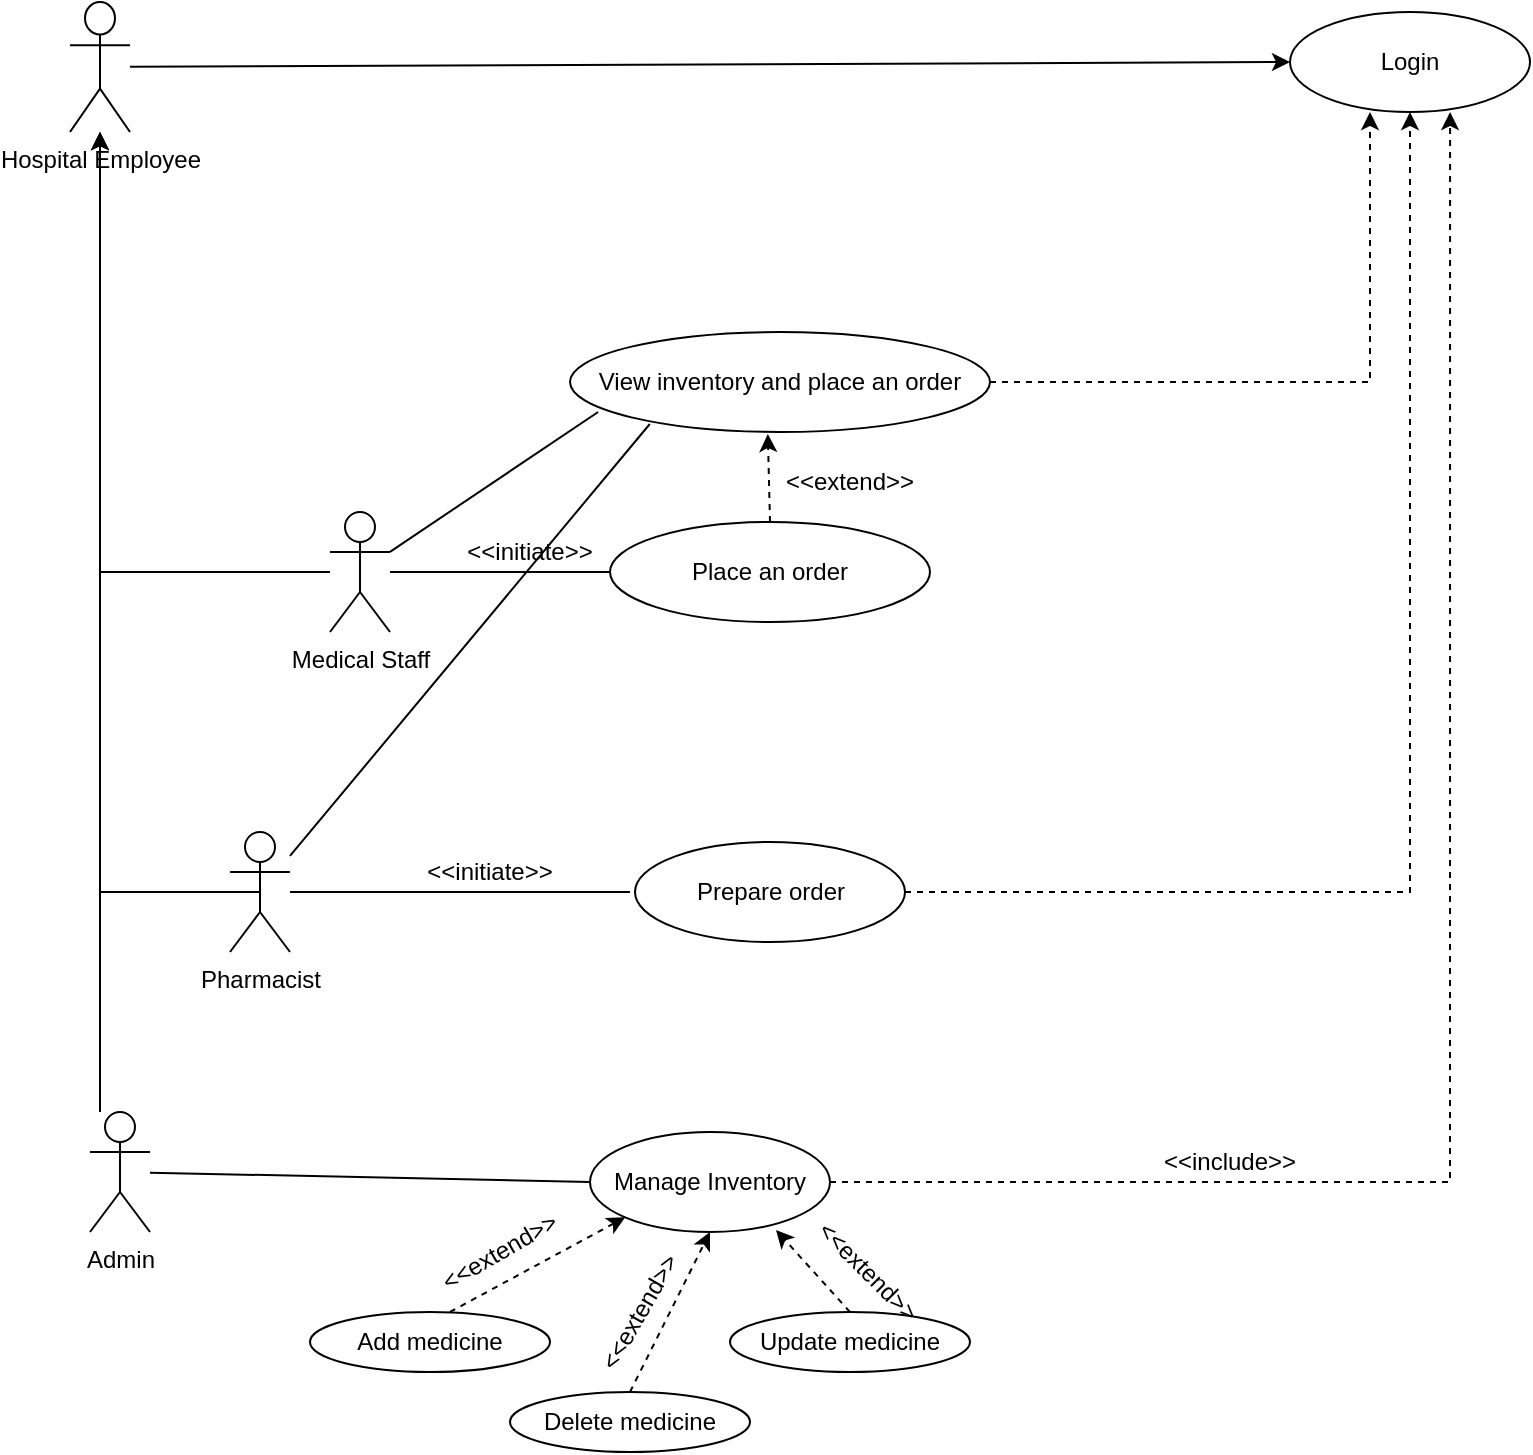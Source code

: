 <mxfile version="26.0.16">
  <diagram name="Page-1" id="QJUo7WGVNyMiPiD9LeT2">
    <mxGraphModel dx="1666" dy="747" grid="1" gridSize="10" guides="1" tooltips="1" connect="1" arrows="1" fold="1" page="1" pageScale="1" pageWidth="827" pageHeight="1169" math="0" shadow="0">
      <root>
        <mxCell id="0" />
        <mxCell id="1" parent="0" />
        <mxCell id="42ZJ0bWnLmmdnSFyyvJJ-1" value="Login" style="ellipse;whiteSpace=wrap;html=1;" vertex="1" parent="1">
          <mxGeometry x="660" y="50" width="120" height="50" as="geometry" />
        </mxCell>
        <mxCell id="42ZJ0bWnLmmdnSFyyvJJ-2" value="Hospital Employee&lt;div&gt;&lt;br&gt;&lt;/div&gt;" style="shape=umlActor;verticalLabelPosition=bottom;verticalAlign=top;html=1;outlineConnect=0;" vertex="1" parent="1">
          <mxGeometry x="50" y="45" width="30" height="65" as="geometry" />
        </mxCell>
        <mxCell id="42ZJ0bWnLmmdnSFyyvJJ-6" style="edgeStyle=orthogonalEdgeStyle;rounded=0;orthogonalLoop=1;jettySize=auto;html=1;" edge="1" parent="1" source="42ZJ0bWnLmmdnSFyyvJJ-5" target="42ZJ0bWnLmmdnSFyyvJJ-2">
          <mxGeometry relative="1" as="geometry">
            <Array as="points">
              <mxPoint x="65" y="510" />
              <mxPoint x="65" y="510" />
            </Array>
          </mxGeometry>
        </mxCell>
        <mxCell id="42ZJ0bWnLmmdnSFyyvJJ-5" value="Admin&lt;div&gt;&lt;br&gt;&lt;/div&gt;" style="shape=umlActor;verticalLabelPosition=bottom;verticalAlign=top;html=1;outlineConnect=0;" vertex="1" parent="1">
          <mxGeometry x="60" y="600" width="30" height="60" as="geometry" />
        </mxCell>
        <mxCell id="42ZJ0bWnLmmdnSFyyvJJ-9" style="edgeStyle=orthogonalEdgeStyle;rounded=0;orthogonalLoop=1;jettySize=auto;html=1;" edge="1" parent="1" source="42ZJ0bWnLmmdnSFyyvJJ-7" target="42ZJ0bWnLmmdnSFyyvJJ-2">
          <mxGeometry relative="1" as="geometry" />
        </mxCell>
        <mxCell id="42ZJ0bWnLmmdnSFyyvJJ-7" value="Medical Staff&lt;div&gt;&lt;br&gt;&lt;/div&gt;" style="shape=umlActor;verticalLabelPosition=bottom;verticalAlign=top;html=1;outlineConnect=0;" vertex="1" parent="1">
          <mxGeometry x="180" y="300" width="30" height="60" as="geometry" />
        </mxCell>
        <mxCell id="42ZJ0bWnLmmdnSFyyvJJ-14" style="edgeStyle=orthogonalEdgeStyle;rounded=0;orthogonalLoop=1;jettySize=auto;html=1;exitX=0.5;exitY=0.5;exitDx=0;exitDy=0;exitPerimeter=0;" edge="1" parent="1" source="42ZJ0bWnLmmdnSFyyvJJ-13" target="42ZJ0bWnLmmdnSFyyvJJ-2">
          <mxGeometry relative="1" as="geometry" />
        </mxCell>
        <mxCell id="42ZJ0bWnLmmdnSFyyvJJ-13" value="Pharmacist" style="shape=umlActor;verticalLabelPosition=bottom;verticalAlign=top;html=1;outlineConnect=0;" vertex="1" parent="1">
          <mxGeometry x="130" y="460" width="30" height="60" as="geometry" />
        </mxCell>
        <mxCell id="42ZJ0bWnLmmdnSFyyvJJ-17" value="Manage Inventory" style="ellipse;whiteSpace=wrap;html=1;" vertex="1" parent="1">
          <mxGeometry x="310" y="610" width="120" height="50" as="geometry" />
        </mxCell>
        <mxCell id="42ZJ0bWnLmmdnSFyyvJJ-18" value="" style="endArrow=none;html=1;rounded=0;entryX=0;entryY=0.5;entryDx=0;entryDy=0;" edge="1" parent="1" source="42ZJ0bWnLmmdnSFyyvJJ-5" target="42ZJ0bWnLmmdnSFyyvJJ-17">
          <mxGeometry width="50" height="50" relative="1" as="geometry">
            <mxPoint x="390" y="410" as="sourcePoint" />
            <mxPoint x="440" y="360" as="targetPoint" />
          </mxGeometry>
        </mxCell>
        <mxCell id="42ZJ0bWnLmmdnSFyyvJJ-19" value="Add medicine" style="ellipse;whiteSpace=wrap;html=1;" vertex="1" parent="1">
          <mxGeometry x="170" y="700" width="120" height="30" as="geometry" />
        </mxCell>
        <mxCell id="42ZJ0bWnLmmdnSFyyvJJ-20" value="Delete medicine" style="ellipse;whiteSpace=wrap;html=1;" vertex="1" parent="1">
          <mxGeometry x="270" y="740" width="120" height="30" as="geometry" />
        </mxCell>
        <mxCell id="42ZJ0bWnLmmdnSFyyvJJ-22" value="Update medicine" style="ellipse;whiteSpace=wrap;html=1;" vertex="1" parent="1">
          <mxGeometry x="380" y="700" width="120" height="30" as="geometry" />
        </mxCell>
        <mxCell id="42ZJ0bWnLmmdnSFyyvJJ-23" value="" style="html=1;labelBackgroundColor=#ffffff;startArrow=none;startFill=0;startSize=6;endArrow=classic;endFill=1;endSize=6;jettySize=auto;orthogonalLoop=1;strokeWidth=1;dashed=1;fontSize=14;rounded=0;exitX=0.583;exitY=0;exitDx=0;exitDy=0;exitPerimeter=0;entryX=0;entryY=1;entryDx=0;entryDy=0;" edge="1" parent="1" source="42ZJ0bWnLmmdnSFyyvJJ-19" target="42ZJ0bWnLmmdnSFyyvJJ-17">
          <mxGeometry width="60" height="60" relative="1" as="geometry">
            <mxPoint x="380" y="560" as="sourcePoint" />
            <mxPoint x="440" y="500" as="targetPoint" />
          </mxGeometry>
        </mxCell>
        <mxCell id="42ZJ0bWnLmmdnSFyyvJJ-24" value="" style="html=1;labelBackgroundColor=#ffffff;startArrow=none;startFill=0;startSize=6;endArrow=classic;endFill=1;endSize=6;jettySize=auto;orthogonalLoop=1;strokeWidth=1;dashed=1;fontSize=14;rounded=0;exitX=0.5;exitY=0;exitDx=0;exitDy=0;entryX=0.5;entryY=1;entryDx=0;entryDy=0;" edge="1" parent="1" source="42ZJ0bWnLmmdnSFyyvJJ-20" target="42ZJ0bWnLmmdnSFyyvJJ-17">
          <mxGeometry width="60" height="60" relative="1" as="geometry">
            <mxPoint x="380" y="560" as="sourcePoint" />
            <mxPoint x="440" y="500" as="targetPoint" />
          </mxGeometry>
        </mxCell>
        <mxCell id="42ZJ0bWnLmmdnSFyyvJJ-25" value="" style="html=1;labelBackgroundColor=#ffffff;startArrow=none;startFill=0;startSize=6;endArrow=classic;endFill=1;endSize=6;jettySize=auto;orthogonalLoop=1;strokeWidth=1;dashed=1;fontSize=14;rounded=0;exitX=0.5;exitY=0;exitDx=0;exitDy=0;entryX=0.775;entryY=0.98;entryDx=0;entryDy=0;entryPerimeter=0;" edge="1" parent="1" source="42ZJ0bWnLmmdnSFyyvJJ-22" target="42ZJ0bWnLmmdnSFyyvJJ-17">
          <mxGeometry width="60" height="60" relative="1" as="geometry">
            <mxPoint x="380" y="560" as="sourcePoint" />
            <mxPoint x="440" y="500" as="targetPoint" />
          </mxGeometry>
        </mxCell>
        <mxCell id="42ZJ0bWnLmmdnSFyyvJJ-27" value="&amp;lt;&amp;lt;extend&amp;gt;&amp;gt;" style="text;html=1;align=center;verticalAlign=middle;whiteSpace=wrap;rounded=0;rotation=-30;" vertex="1" parent="1">
          <mxGeometry x="230" y="650" width="70" height="40" as="geometry" />
        </mxCell>
        <mxCell id="42ZJ0bWnLmmdnSFyyvJJ-28" value="&amp;lt;&amp;lt;extend&amp;gt;&amp;gt;" style="text;html=1;align=center;verticalAlign=middle;whiteSpace=wrap;rounded=0;rotation=-60;" vertex="1" parent="1">
          <mxGeometry x="300" y="680" width="70" height="40" as="geometry" />
        </mxCell>
        <mxCell id="42ZJ0bWnLmmdnSFyyvJJ-29" value="&amp;lt;&amp;lt;extend&amp;gt;&amp;gt;" style="text;html=1;align=center;verticalAlign=middle;whiteSpace=wrap;rounded=0;rotation=45;" vertex="1" parent="1">
          <mxGeometry x="414" y="660" width="70" height="40" as="geometry" />
        </mxCell>
        <mxCell id="42ZJ0bWnLmmdnSFyyvJJ-30" value="" style="html=1;labelBackgroundColor=#ffffff;startArrow=none;startFill=0;startSize=6;endArrow=classic;endFill=1;endSize=6;jettySize=auto;orthogonalLoop=1;strokeWidth=1;dashed=1;fontSize=14;rounded=0;exitX=1;exitY=0.5;exitDx=0;exitDy=0;entryX=0.667;entryY=1;entryDx=0;entryDy=0;entryPerimeter=0;" edge="1" parent="1" source="42ZJ0bWnLmmdnSFyyvJJ-17" target="42ZJ0bWnLmmdnSFyyvJJ-1">
          <mxGeometry width="60" height="60" relative="1" as="geometry">
            <mxPoint x="380" y="480" as="sourcePoint" />
            <mxPoint x="440" y="420" as="targetPoint" />
            <Array as="points">
              <mxPoint x="740" y="635" />
            </Array>
          </mxGeometry>
        </mxCell>
        <mxCell id="42ZJ0bWnLmmdnSFyyvJJ-31" value="&amp;lt;&amp;lt;include&amp;gt;&amp;gt;" style="text;html=1;align=center;verticalAlign=middle;whiteSpace=wrap;rounded=0;" vertex="1" parent="1">
          <mxGeometry x="600" y="610" width="60" height="30" as="geometry" />
        </mxCell>
        <mxCell id="42ZJ0bWnLmmdnSFyyvJJ-34" value="Place an order" style="ellipse;whiteSpace=wrap;html=1;" vertex="1" parent="1">
          <mxGeometry x="320" y="305" width="160" height="50" as="geometry" />
        </mxCell>
        <mxCell id="42ZJ0bWnLmmdnSFyyvJJ-35" value="View inventory and place an order" style="ellipse;whiteSpace=wrap;html=1;" vertex="1" parent="1">
          <mxGeometry x="300" y="210" width="210" height="50" as="geometry" />
        </mxCell>
        <mxCell id="42ZJ0bWnLmmdnSFyyvJJ-36" value="" style="endArrow=none;html=1;rounded=0;entryX=0;entryY=0.5;entryDx=0;entryDy=0;" edge="1" parent="1" source="42ZJ0bWnLmmdnSFyyvJJ-7" target="42ZJ0bWnLmmdnSFyyvJJ-34">
          <mxGeometry width="50" height="50" relative="1" as="geometry">
            <mxPoint x="390" y="480" as="sourcePoint" />
            <mxPoint x="440" y="430" as="targetPoint" />
          </mxGeometry>
        </mxCell>
        <mxCell id="42ZJ0bWnLmmdnSFyyvJJ-37" value="" style="endArrow=none;html=1;rounded=0;entryX=0.067;entryY=0.8;entryDx=0;entryDy=0;entryPerimeter=0;" edge="1" parent="1" source="42ZJ0bWnLmmdnSFyyvJJ-7" target="42ZJ0bWnLmmdnSFyyvJJ-35">
          <mxGeometry width="50" height="50" relative="1" as="geometry">
            <mxPoint x="390" y="480" as="sourcePoint" />
            <mxPoint x="440" y="430" as="targetPoint" />
          </mxGeometry>
        </mxCell>
        <mxCell id="42ZJ0bWnLmmdnSFyyvJJ-38" value="&amp;lt;&amp;lt;initiate&amp;gt;&amp;gt;" style="text;html=1;align=center;verticalAlign=middle;whiteSpace=wrap;rounded=0;" vertex="1" parent="1">
          <mxGeometry x="250" y="305" width="60" height="30" as="geometry" />
        </mxCell>
        <mxCell id="42ZJ0bWnLmmdnSFyyvJJ-39" value="" style="html=1;labelBackgroundColor=#ffffff;startArrow=none;startFill=0;startSize=6;endArrow=classic;endFill=1;endSize=6;jettySize=auto;orthogonalLoop=1;strokeWidth=1;dashed=1;fontSize=14;rounded=0;exitX=0.5;exitY=0;exitDx=0;exitDy=0;entryX=0.471;entryY=1.02;entryDx=0;entryDy=0;entryPerimeter=0;" edge="1" parent="1" source="42ZJ0bWnLmmdnSFyyvJJ-34" target="42ZJ0bWnLmmdnSFyyvJJ-35">
          <mxGeometry width="60" height="60" relative="1" as="geometry">
            <mxPoint x="380" y="480" as="sourcePoint" />
            <mxPoint x="440" y="420" as="targetPoint" />
          </mxGeometry>
        </mxCell>
        <mxCell id="42ZJ0bWnLmmdnSFyyvJJ-40" value="&amp;lt;&amp;lt;extend&amp;gt;&amp;gt;" style="text;html=1;align=center;verticalAlign=middle;whiteSpace=wrap;rounded=0;" vertex="1" parent="1">
          <mxGeometry x="410" y="270" width="60" height="30" as="geometry" />
        </mxCell>
        <mxCell id="42ZJ0bWnLmmdnSFyyvJJ-41" value="" style="html=1;labelBackgroundColor=#ffffff;startArrow=none;startFill=0;startSize=6;endArrow=classic;endFill=1;endSize=6;jettySize=auto;orthogonalLoop=1;strokeWidth=1;dashed=1;fontSize=14;rounded=0;exitX=1;exitY=0.5;exitDx=0;exitDy=0;" edge="1" parent="1" source="42ZJ0bWnLmmdnSFyyvJJ-35">
          <mxGeometry width="60" height="60" relative="1" as="geometry">
            <mxPoint x="380" y="420" as="sourcePoint" />
            <mxPoint x="700" y="100" as="targetPoint" />
            <Array as="points">
              <mxPoint x="700" y="235" />
            </Array>
          </mxGeometry>
        </mxCell>
        <mxCell id="42ZJ0bWnLmmdnSFyyvJJ-42" value="Prepare order" style="ellipse;whiteSpace=wrap;html=1;" vertex="1" parent="1">
          <mxGeometry x="332.5" y="465" width="135" height="50" as="geometry" />
        </mxCell>
        <mxCell id="42ZJ0bWnLmmdnSFyyvJJ-44" value="" style="endArrow=none;html=1;rounded=0;" edge="1" parent="1" source="42ZJ0bWnLmmdnSFyyvJJ-13">
          <mxGeometry width="50" height="50" relative="1" as="geometry">
            <mxPoint x="390" y="410" as="sourcePoint" />
            <mxPoint x="330" y="490" as="targetPoint" />
          </mxGeometry>
        </mxCell>
        <mxCell id="42ZJ0bWnLmmdnSFyyvJJ-45" value="&amp;lt;&amp;lt;initiate&amp;gt;&amp;gt;" style="text;html=1;align=center;verticalAlign=middle;whiteSpace=wrap;rounded=0;" vertex="1" parent="1">
          <mxGeometry x="230" y="465" width="60" height="30" as="geometry" />
        </mxCell>
        <mxCell id="42ZJ0bWnLmmdnSFyyvJJ-46" value="" style="html=1;labelBackgroundColor=#ffffff;startArrow=none;startFill=0;startSize=6;endArrow=classic;endFill=1;endSize=6;jettySize=auto;orthogonalLoop=1;strokeWidth=1;dashed=1;fontSize=14;rounded=0;exitX=1;exitY=0.5;exitDx=0;exitDy=0;entryX=0.5;entryY=1;entryDx=0;entryDy=0;" edge="1" parent="1" source="42ZJ0bWnLmmdnSFyyvJJ-42" target="42ZJ0bWnLmmdnSFyyvJJ-1">
          <mxGeometry width="60" height="60" relative="1" as="geometry">
            <mxPoint x="380" y="420" as="sourcePoint" />
            <mxPoint x="440" y="360" as="targetPoint" />
            <Array as="points">
              <mxPoint x="720" y="490" />
            </Array>
          </mxGeometry>
        </mxCell>
        <mxCell id="42ZJ0bWnLmmdnSFyyvJJ-47" value="" style="endArrow=none;html=1;rounded=0;entryX=0.19;entryY=0.92;entryDx=0;entryDy=0;entryPerimeter=0;" edge="1" parent="1" source="42ZJ0bWnLmmdnSFyyvJJ-13" target="42ZJ0bWnLmmdnSFyyvJJ-35">
          <mxGeometry width="50" height="50" relative="1" as="geometry">
            <mxPoint x="390" y="500" as="sourcePoint" />
            <mxPoint x="440" y="450" as="targetPoint" />
          </mxGeometry>
        </mxCell>
        <mxCell id="42ZJ0bWnLmmdnSFyyvJJ-48" value="" style="endArrow=classic;html=1;rounded=0;entryX=0;entryY=0.5;entryDx=0;entryDy=0;" edge="1" parent="1" source="42ZJ0bWnLmmdnSFyyvJJ-2" target="42ZJ0bWnLmmdnSFyyvJJ-1">
          <mxGeometry width="50" height="50" relative="1" as="geometry">
            <mxPoint x="390" y="430" as="sourcePoint" />
            <mxPoint x="440" y="380" as="targetPoint" />
          </mxGeometry>
        </mxCell>
      </root>
    </mxGraphModel>
  </diagram>
</mxfile>
